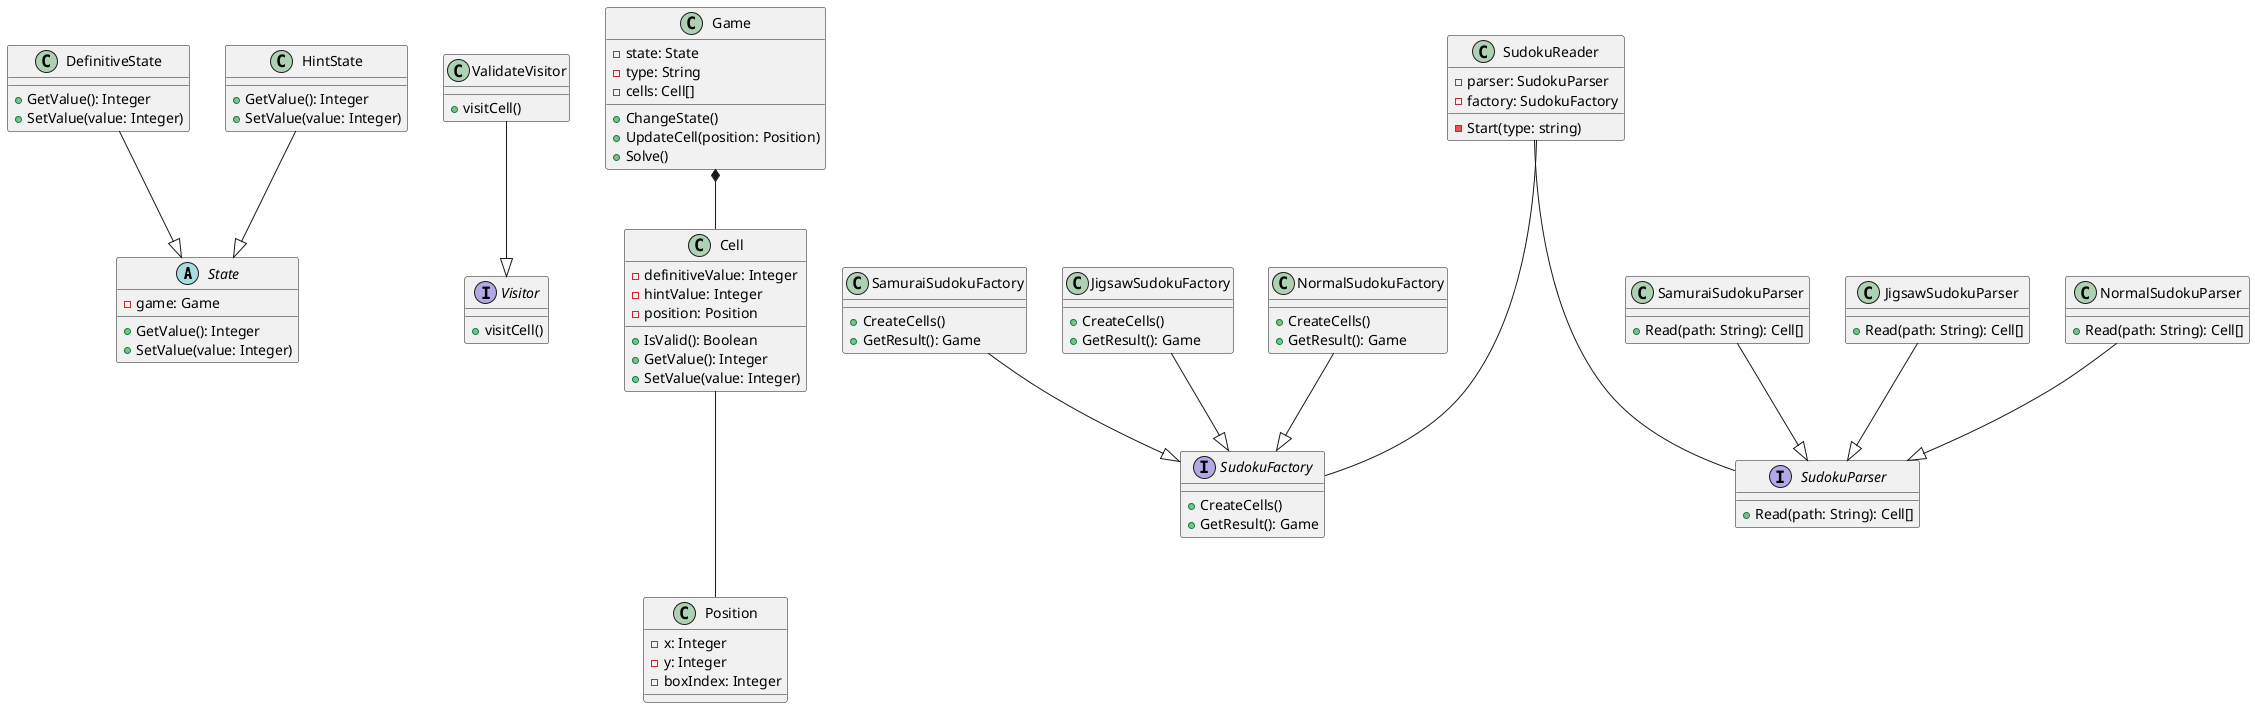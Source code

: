@startuml sudoku

' State Pattern '
abstract State {
    - game: Game
    + GetValue(): Integer
    + SetValue(value: Integer)
}

class DefinitiveState {
  + GetValue(): Integer
  + SetValue(value: Integer)
}

class HintState {
  + GetValue(): Integer
  + SetValue(value: Integer)
}

' Visitor Pattern '
interface Visitor {
  + visitCell()
}

class ValidateVisitor {
  + visitCell()
}

class Game {
  - state: State
  - type: String
  - cells: Cell[]
  + ChangeState()
  + UpdateCell(position: Position)
  + Solve()
}

class Cell {
  - definitiveValue: Integer
  - hintValue: Integer
  - position: Position
  + IsValid(): Boolean
  + GetValue(): Integer
  + SetValue(value: Integer)
}

class Position {
  - x: Integer
  - y: Integer
  - boxIndex: Integer
}

' Factory and Factory Pattern '
interface SudokuFactory {
  + CreateCells()
  + GetResult(): Game
}

class SamuraiSudokuFactory {
  + CreateCells()
  + GetResult(): Game
}

class JigsawSudokuFactory {
  + CreateCells()
  + GetResult(): Game
}

class NormalSudokuFactory {
  + CreateCells()
  + GetResult(): Game
}

interface SudokuParser {
  + Read(path: String): Cell[]
}

class SamuraiSudokuParser {
  + Read(path: String): Cell[]
}

class JigsawSudokuParser {
  + Read(path: String): Cell[]
}

class NormalSudokuParser {
  + Read(path: String): Cell[]
}

class SudokuReader {
  - parser: SudokuParser
  - factory: SudokuFactory
  - Start(type: string)
}

' Relations '
HintState --|> State
DefinitiveState --|> State

ValidateVisitor --|> Visitor

Game *-- Cell
Cell --- Position

SamuraiSudokuFactory --|> SudokuFactory
JigsawSudokuFactory --|> SudokuFactory
NormalSudokuFactory --|> SudokuFactory

SamuraiSudokuParser --|> SudokuParser
JigsawSudokuParser --|> SudokuParser
NormalSudokuParser --|> SudokuParser

SudokuReader --- SudokuParser
SudokuReader --- SudokuFactory

@enduml